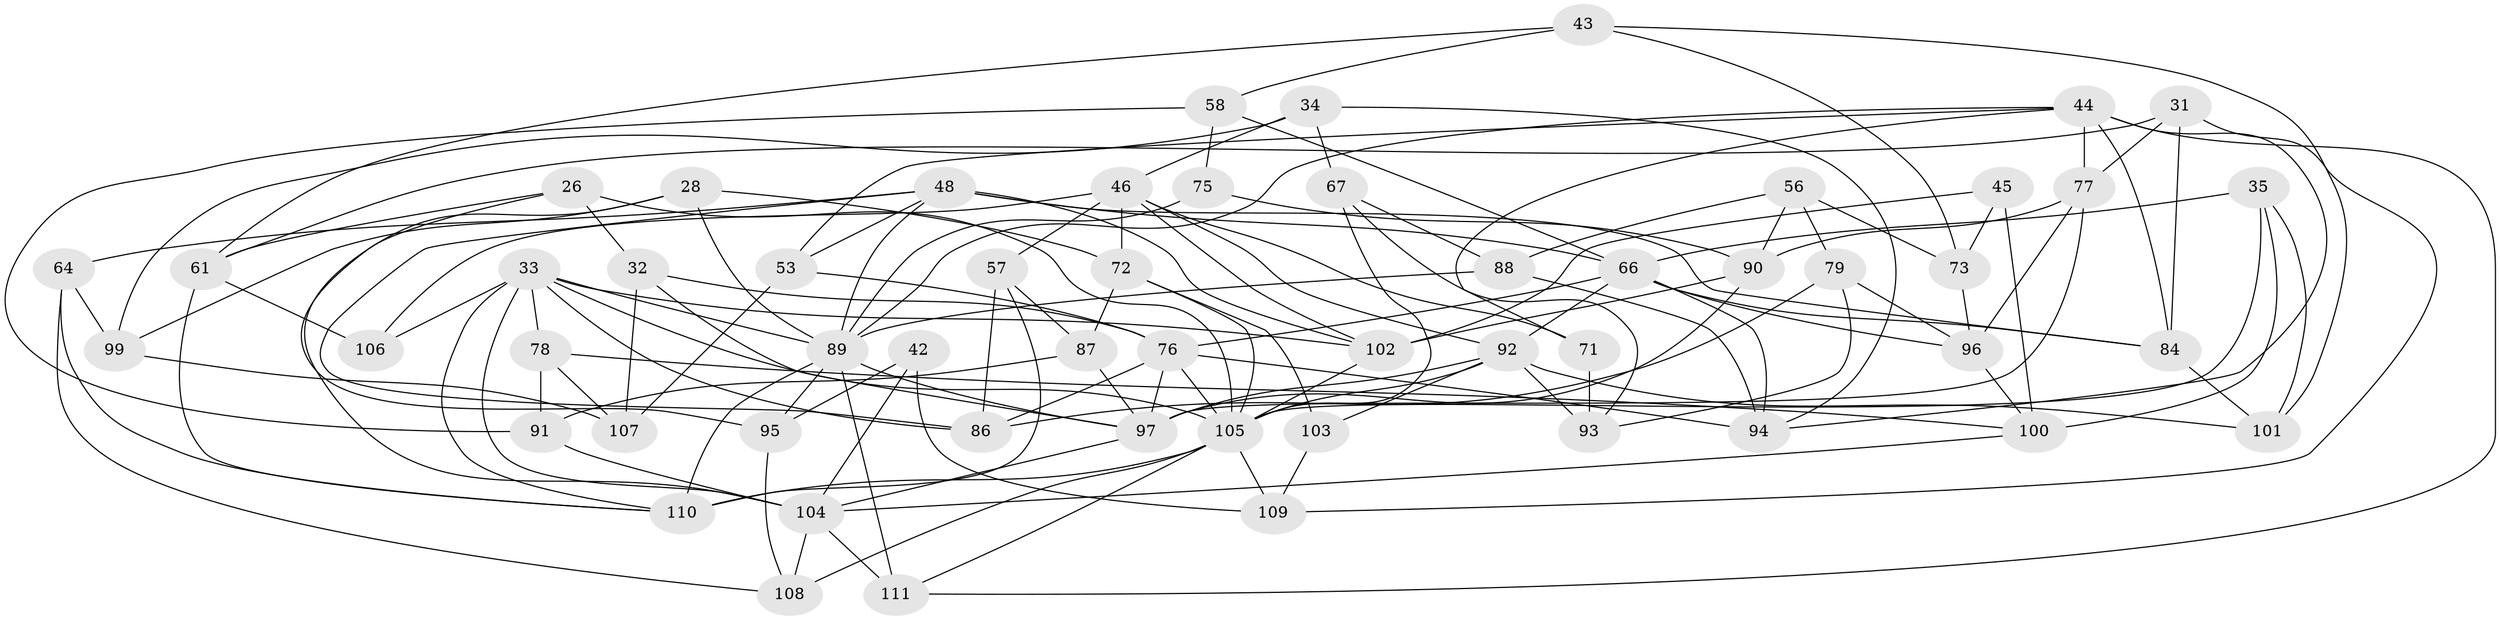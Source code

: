 // original degree distribution, {4: 1.0}
// Generated by graph-tools (version 1.1) at 2025/58/03/09/25 04:58:26]
// undirected, 55 vertices, 136 edges
graph export_dot {
graph [start="1"]
  node [color=gray90,style=filled];
  26;
  28;
  31;
  32;
  33 [super="+8"];
  34;
  35;
  42;
  43;
  44 [super="+17+20"];
  45;
  46 [super="+39"];
  48 [super="+41"];
  53;
  56;
  57 [super="+50"];
  58;
  61 [super="+14"];
  64;
  66 [super="+55"];
  67;
  71;
  72 [super="+65"];
  73;
  75;
  76 [super="+36"];
  77 [super="+40"];
  78;
  79;
  84 [super="+59"];
  86 [super="+13"];
  87;
  88;
  89 [super="+21+52+23+54"];
  90 [super="+81"];
  91;
  92 [super="+85+62"];
  93 [super="+63"];
  94 [super="+70"];
  95 [super="+37"];
  96 [super="+69"];
  97 [super="+80+83"];
  99;
  100 [super="+29"];
  101;
  102 [super="+4+12"];
  103;
  104 [super="+3+38+60"];
  105 [super="+74+68"];
  106;
  107;
  108;
  109;
  110 [super="+98+24"];
  111 [super="+82"];
  26 -- 105;
  26 -- 32;
  26 -- 95;
  26 -- 61;
  28 -- 72;
  28 -- 99;
  28 -- 104;
  28 -- 89;
  31 -- 109;
  31 -- 61;
  31 -- 84;
  31 -- 77;
  32 -- 107;
  32 -- 97;
  32 -- 76;
  33 -- 104 [weight=3];
  33 -- 102;
  33 -- 105;
  33 -- 106;
  33 -- 78;
  33 -- 86;
  33 -- 89;
  33 -- 110;
  34 -- 99;
  34 -- 67;
  34 -- 94;
  34 -- 46;
  35 -- 101;
  35 -- 105;
  35 -- 100;
  35 -- 66;
  42 -- 95;
  42 -- 109;
  42 -- 104 [weight=2];
  43 -- 61;
  43 -- 58;
  43 -- 101;
  43 -- 73;
  44 -- 71;
  44 -- 53;
  44 -- 94;
  44 -- 84;
  44 -- 77 [weight=2];
  44 -- 89;
  44 -- 111;
  45 -- 100 [weight=2];
  45 -- 73;
  45 -- 102;
  46 -- 57 [weight=2];
  46 -- 72;
  46 -- 102 [weight=2];
  46 -- 71;
  46 -- 106;
  46 -- 92 [weight=2];
  48 -- 64;
  48 -- 84 [weight=2];
  48 -- 66;
  48 -- 53;
  48 -- 102;
  48 -- 86;
  48 -- 89;
  53 -- 107;
  53 -- 76;
  56 -- 73;
  56 -- 88;
  56 -- 79;
  56 -- 90;
  57 -- 87;
  57 -- 86 [weight=2];
  57 -- 110;
  58 -- 75;
  58 -- 91;
  58 -- 66;
  61 -- 106 [weight=2];
  61 -- 110;
  64 -- 99;
  64 -- 108;
  64 -- 110;
  66 -- 96 [weight=2];
  66 -- 76 [weight=2];
  66 -- 84;
  66 -- 92;
  66 -- 94;
  67 -- 93;
  67 -- 88;
  67 -- 105;
  71 -- 93 [weight=2];
  72 -- 103 [weight=2];
  72 -- 87;
  72 -- 105;
  73 -- 96;
  75 -- 90;
  75 -- 89 [weight=2];
  76 -- 97;
  76 -- 105 [weight=2];
  76 -- 86;
  76 -- 94 [weight=2];
  77 -- 96;
  77 -- 97;
  77 -- 90;
  78 -- 91;
  78 -- 100;
  78 -- 107;
  79 -- 86;
  79 -- 93;
  79 -- 96;
  84 -- 101;
  87 -- 91;
  87 -- 97;
  88 -- 94;
  88 -- 89;
  89 -- 110 [weight=3];
  89 -- 95 [weight=3];
  89 -- 97;
  89 -- 111 [weight=2];
  90 -- 102 [weight=2];
  90 -- 97;
  91 -- 104;
  92 -- 101;
  92 -- 97 [weight=4];
  92 -- 103;
  92 -- 93 [weight=2];
  92 -- 105;
  95 -- 108;
  96 -- 100;
  97 -- 104 [weight=2];
  99 -- 107;
  100 -- 104;
  102 -- 105;
  103 -- 109;
  104 -- 111;
  104 -- 108;
  105 -- 109;
  105 -- 110;
  105 -- 111 [weight=2];
  105 -- 108;
}

